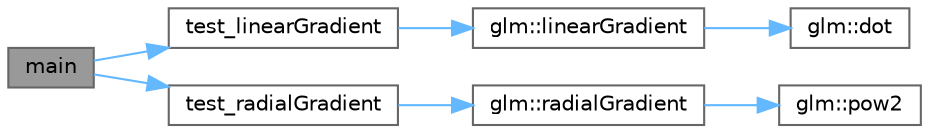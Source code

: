 digraph "main"
{
 // LATEX_PDF_SIZE
  bgcolor="transparent";
  edge [fontname=Helvetica,fontsize=10,labelfontname=Helvetica,labelfontsize=10];
  node [fontname=Helvetica,fontsize=10,shape=box,height=0.2,width=0.4];
  rankdir="LR";
  Node1 [id="Node000001",label="main",height=0.2,width=0.4,color="gray40", fillcolor="grey60", style="filled", fontcolor="black",tooltip=" "];
  Node1 -> Node2 [id="edge1_Node000001_Node000002",color="steelblue1",style="solid",tooltip=" "];
  Node2 [id="Node000002",label="test_linearGradient",height=0.2,width=0.4,color="grey40", fillcolor="white", style="filled",URL="$_classes_2lib_2glm_2test_2gtx_2gtx__gradient__paint_8cpp.html#ad23a92198c4da7f4aa6389a29f2ebf6c",tooltip=" "];
  Node2 -> Node3 [id="edge2_Node000002_Node000003",color="steelblue1",style="solid",tooltip=" "];
  Node3 [id="Node000003",label="glm::linearGradient",height=0.2,width=0.4,color="grey40", fillcolor="white", style="filled",URL="$group__gtx__gradient__paint.html#ga849241df1e55129b8ce9476200307419",tooltip=" "];
  Node3 -> Node4 [id="edge3_Node000003_Node000004",color="steelblue1",style="solid",tooltip=" "];
  Node4 [id="Node000004",label="glm::dot",height=0.2,width=0.4,color="grey40", fillcolor="white", style="filled",URL="$namespaceglm.html#a40370edb74dec9048258c063b9c091c9",tooltip=" "];
  Node1 -> Node5 [id="edge4_Node000001_Node000005",color="steelblue1",style="solid",tooltip=" "];
  Node5 [id="Node000005",label="test_radialGradient",height=0.2,width=0.4,color="grey40", fillcolor="white", style="filled",URL="$_classes_2lib_2glm_2test_2gtx_2gtx__gradient__paint_8cpp.html#a1393fa65d4e3ad505c3381005f806058",tooltip=" "];
  Node5 -> Node6 [id="edge5_Node000005_Node000006",color="steelblue1",style="solid",tooltip=" "];
  Node6 [id="Node000006",label="glm::radialGradient",height=0.2,width=0.4,color="grey40", fillcolor="white", style="filled",URL="$group__gtx__gradient__paint.html#gaaecb1e93de4cbe0758b882812d4da294",tooltip=" "];
  Node6 -> Node7 [id="edge6_Node000006_Node000007",color="steelblue1",style="solid",tooltip=" "];
  Node7 [id="Node000007",label="glm::pow2",height=0.2,width=0.4,color="grey40", fillcolor="white", style="filled",URL="$namespaceglm.html#a21d473793b5c7308fa14176d24f6061f",tooltip=" "];
}

